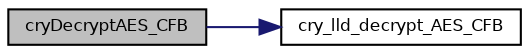 digraph "cryDecryptAES_CFB"
{
  bgcolor="transparent";
  edge [fontname="Helvetica",fontsize="8",labelfontname="Helvetica",labelfontsize="8"];
  node [fontname="Helvetica",fontsize="8",shape=record];
  rankdir="LR";
  Node26 [label="cryDecryptAES_CFB",height=0.2,width=0.4,color="black", fillcolor="grey75", style="filled", fontcolor="black"];
  Node26 -> Node27 [color="midnightblue",fontsize="8",style="solid",fontname="Helvetica"];
  Node27 [label="cry_lld_decrypt_AES_CFB",height=0.2,width=0.4,color="black",URL="$group___c_r_y_p_t_o.html#gaa0cc11598835a22e607a361a0e8a0726",tooltip="Decryption operation using AES-CFB. "];
}
